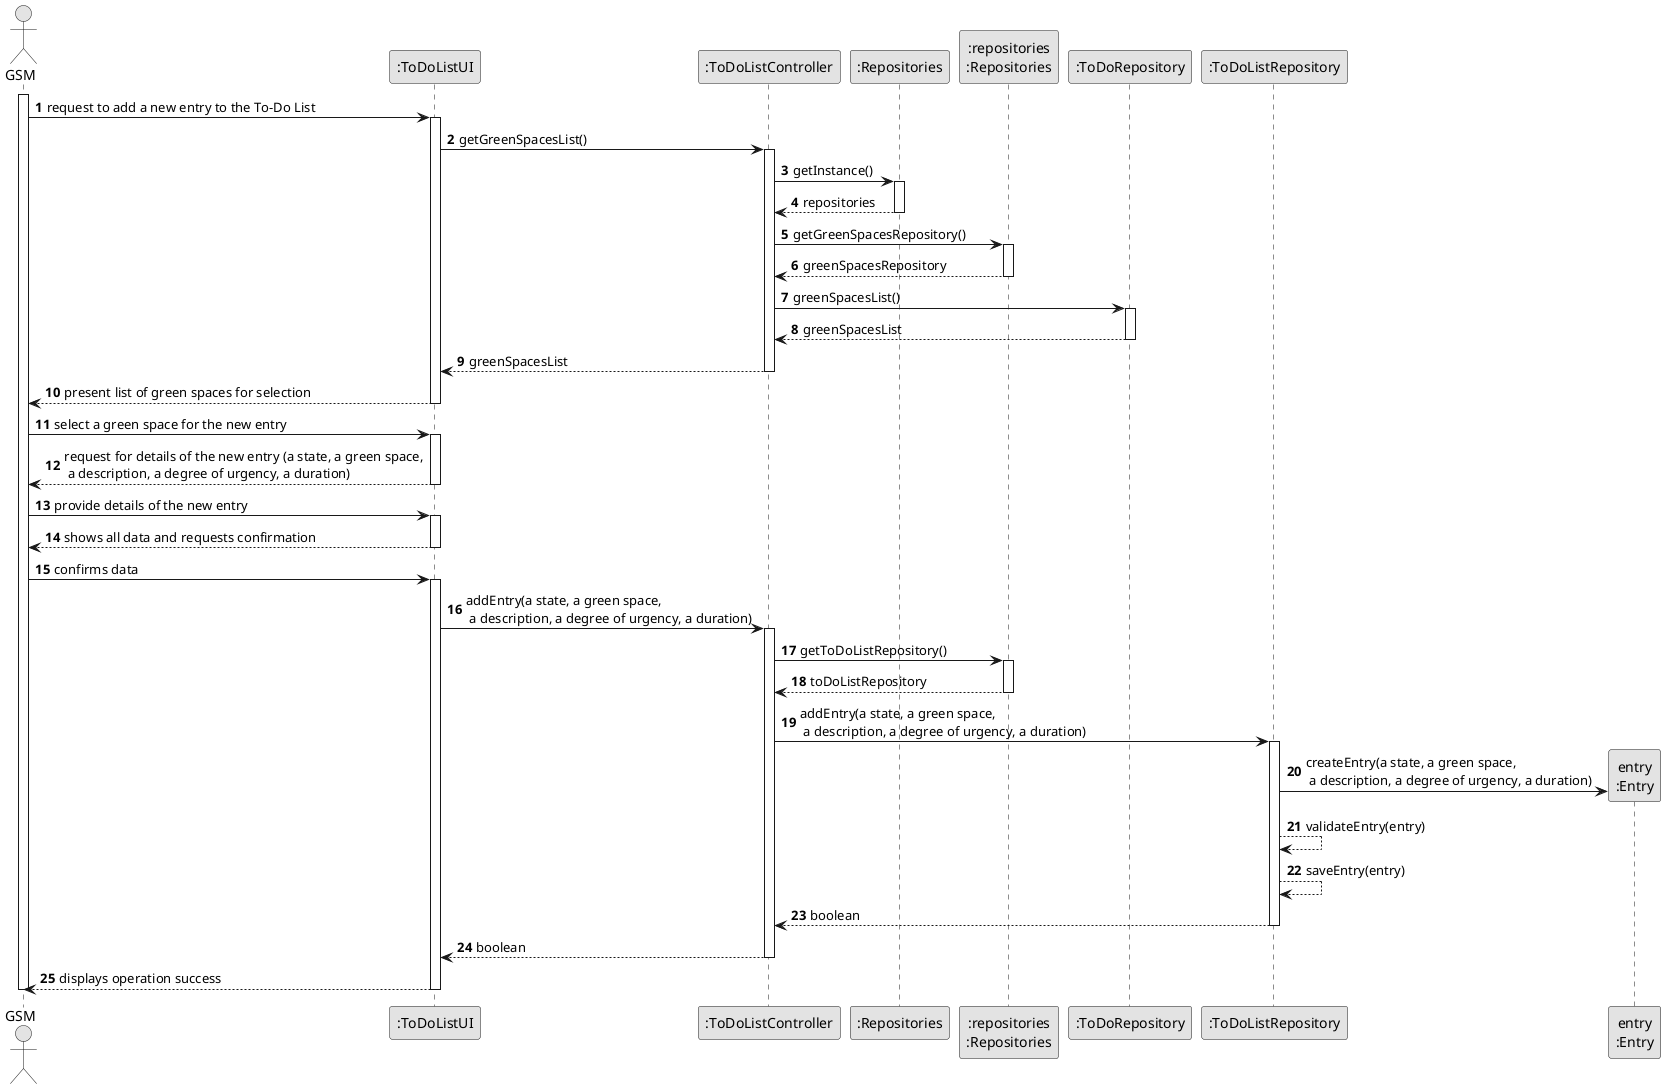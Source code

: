 @startuml
skinparam monochrome true
skinparam packageStyle rectangle
skinparam shadowing false

autonumber

'hide footbox
actor "GSM" as ADM
participant ":ToDoListUI" as UI
participant ":ToDoListController" as CTRL
participant ":Repositories" as RepositorySingleton
participant ":repositories\n:Repositories" as PLAT

participant ":ToDoRepository" as DOUR
participant ":ToDoListRepository" as TDR
participant "entry\n:Entry" as TASK

activate ADM

    ADM -> UI : request to add a new entry to the To-Do List
    activate UI

        UI -> CTRL : getGreenSpacesList()
        activate CTRL

            CTRL -> RepositorySingleton : getInstance()
            activate RepositorySingleton

                RepositorySingleton --> CTRL : repositories
            deactivate RepositorySingleton

            CTRL -> PLAT : getGreenSpacesRepository()
            activate PLAT

                PLAT --> CTRL : greenSpacesRepository
            deactivate PLAT

            CTRL -> DOUR : greenSpacesList()
            activate DOUR

                DOUR --> CTRL : greenSpacesList
            deactivate DOUR

            CTRL --> UI : greenSpacesList
        deactivate CTRL

        UI --> ADM : present list of green spaces for selection
    deactivate UI

    ADM -> UI : select a green space for the new entry
    activate UI

        UI --> ADM : request for details of the new entry (a state, a green space,\n a description, a degree of urgency, a duration)
    deactivate UI

    ADM -> UI : provide details of the new entry
    activate UI

        UI --> ADM : shows all data and requests confirmation
    deactivate UI

    ADM -> UI : confirms data
    activate UI

        UI -> CTRL : addEntry(a state, a green space,\n a description, a degree of urgency, a duration)
        activate CTRL

            CTRL -> PLAT : getToDoListRepository()
            activate PLAT

                PLAT --> CTRL : toDoListRepository
            deactivate PLAT

            CTRL -> TDR : addEntry(a state, a green space,\n a description, a degree of urgency, a duration)
            activate TDR

                TDR -> TASK** : createEntry(a state, a green space,\n a description, a degree of urgency, a duration)
                TDR --> TDR : validateEntry(entry)
                TDR --> TDR : saveEntry(entry)
                TDR --> CTRL : boolean
            deactivate TDR

            CTRL --> UI : boolean
        deactivate CTRL

        UI --> ADM : displays operation success
    deactivate UI

deactivate ADM

@enduml
